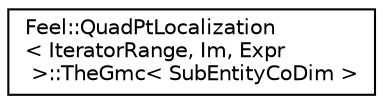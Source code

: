 digraph "Graphical Class Hierarchy"
{
 // LATEX_PDF_SIZE
  edge [fontname="Helvetica",fontsize="10",labelfontname="Helvetica",labelfontsize="10"];
  node [fontname="Helvetica",fontsize="10",shape=record];
  rankdir="LR";
  Node0 [label="Feel::QuadPtLocalization\l\< IteratorRange, Im, Expr\l \>::TheGmc\< SubEntityCoDim \>",height=0.2,width=0.4,color="black", fillcolor="white", style="filled",URL="$structFeel_1_1QuadPtLocalization_1_1TheGmc.html",tooltip=" "];
}
